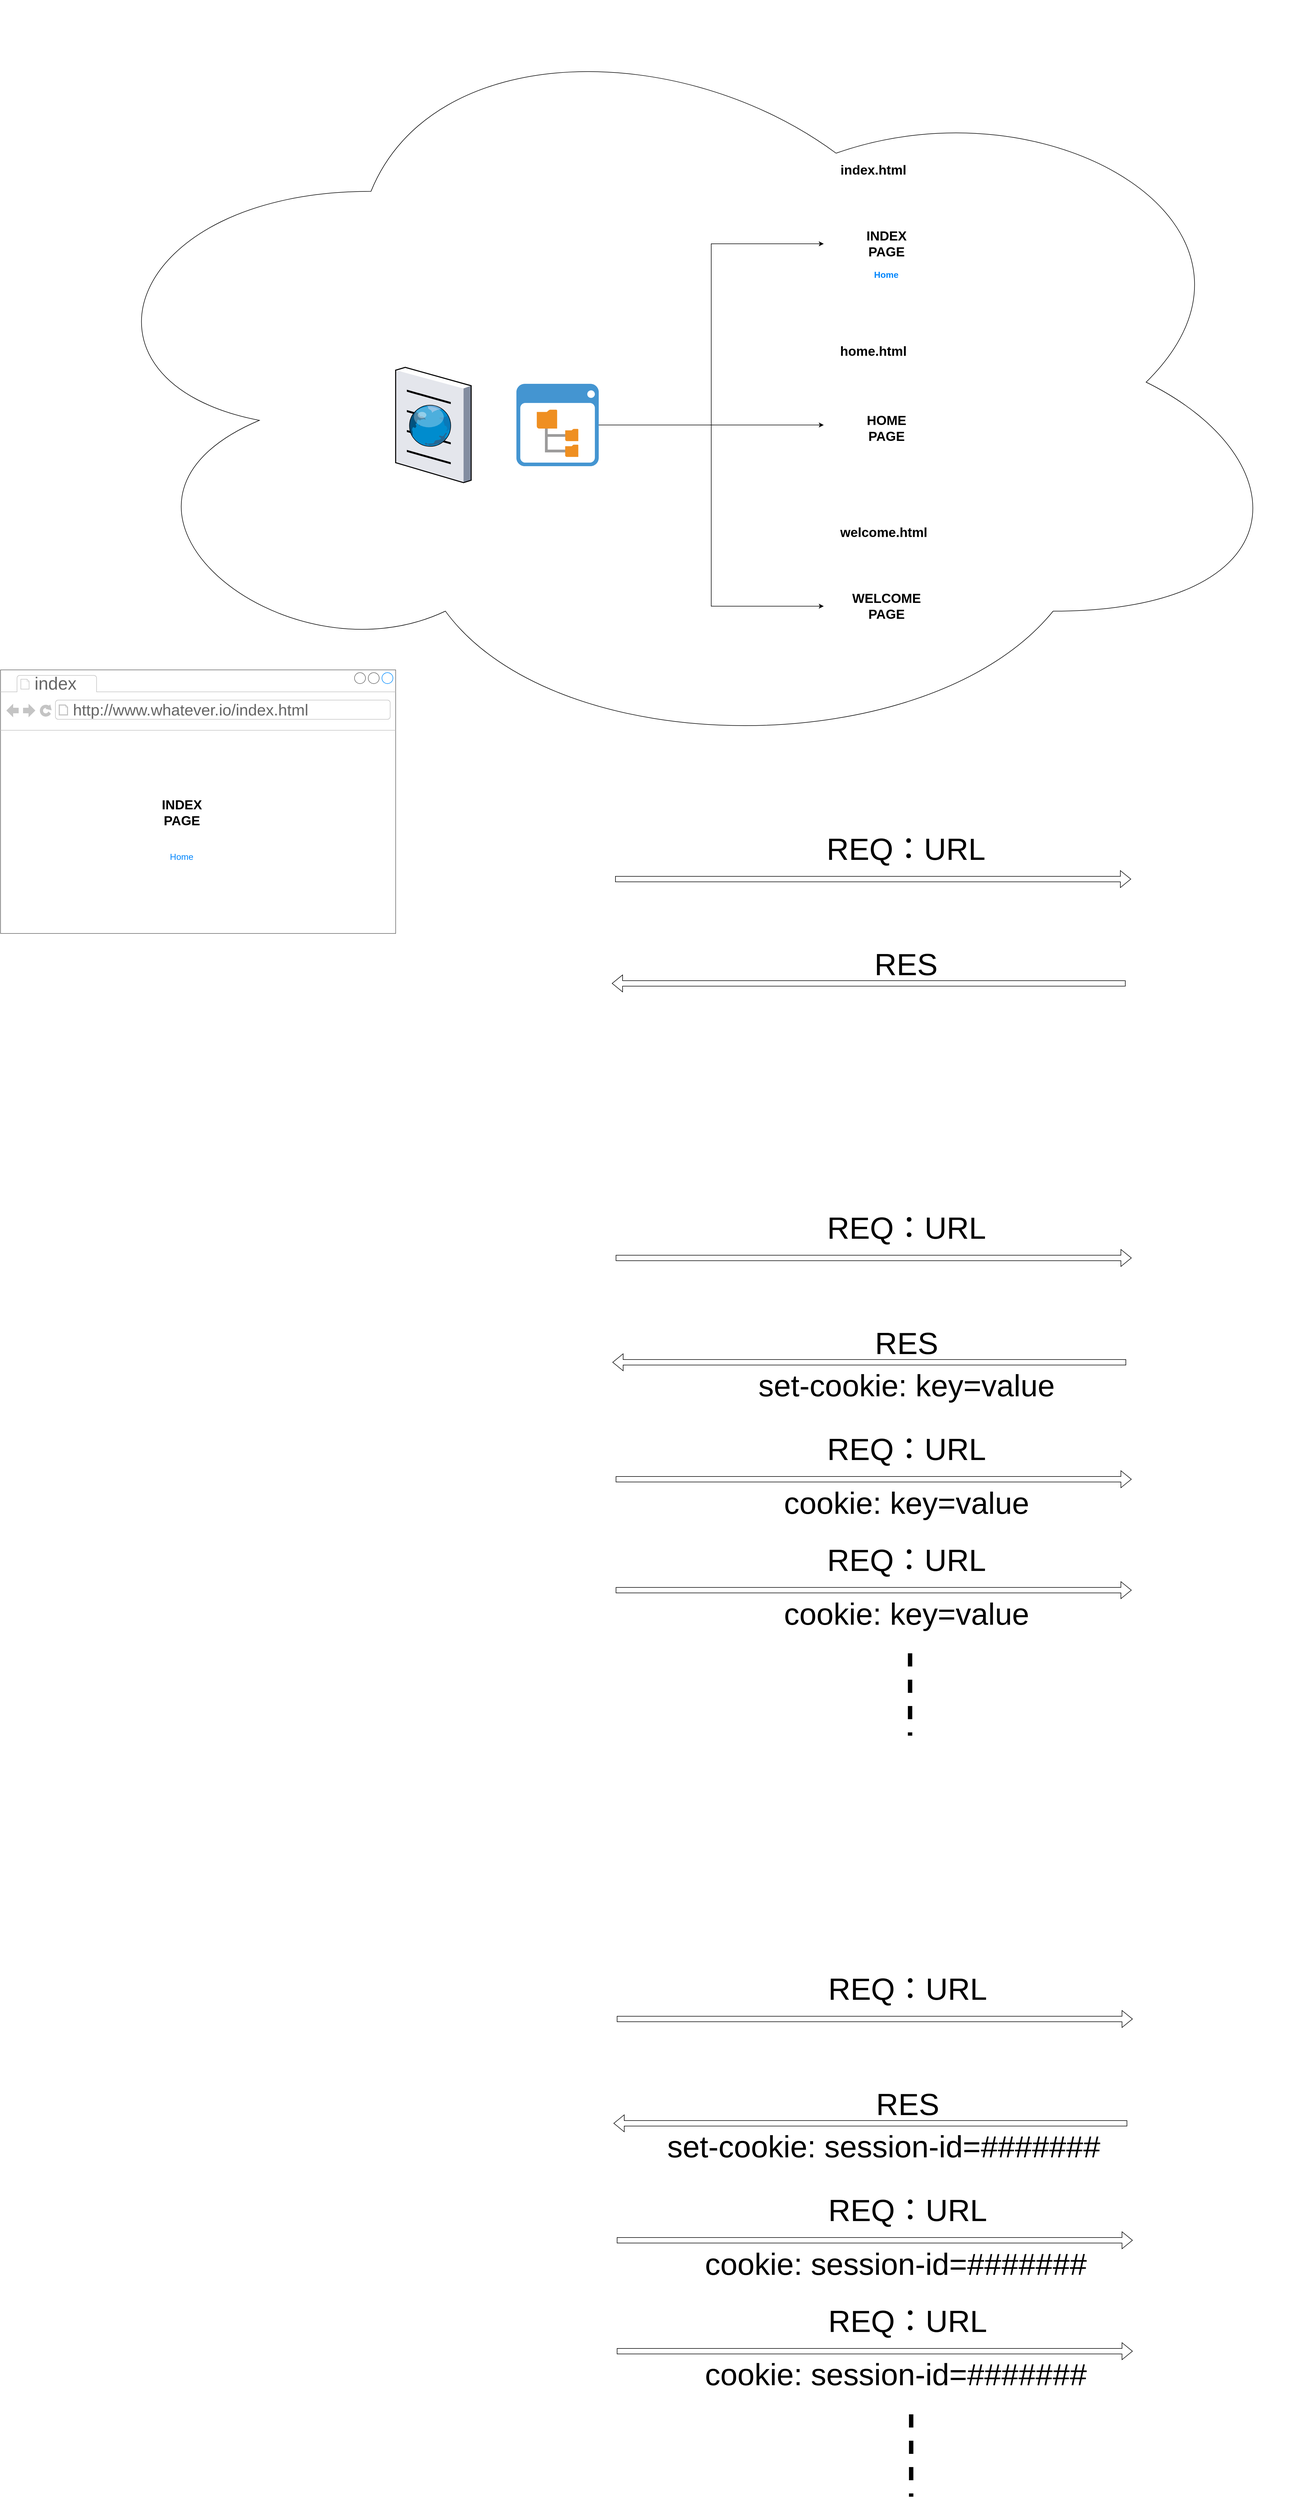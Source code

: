 <mxfile version="20.6.0" type="device"><diagram id="kgpKYQtTHZ0yAKxKKP6v" name="Page-1"><mxGraphModel dx="4740" dy="3767" grid="1" gridSize="10" guides="1" tooltips="1" connect="1" arrows="1" fold="1" page="1" pageScale="1" pageWidth="850" pageHeight="1100" math="0" shadow="0"><root><mxCell id="0"/><mxCell id="1" parent="0"/><mxCell id="F-d4L2TB6iXhJfGrFkb_-1" value="" style="strokeWidth=1;shadow=0;dashed=0;align=center;html=1;shape=mxgraph.mockup.containers.browserWindow;rSize=0;strokeColor=#666666;strokeColor2=#008cff;strokeColor3=#c4c4c4;mainText=,;recursiveResize=0;" parent="1" vertex="1"><mxGeometry x="40" y="149" width="720" height="480" as="geometry"/></mxCell><mxCell id="F-d4L2TB6iXhJfGrFkb_-2" value="&lt;font style=&quot;font-size: 32px;&quot;&gt;index&lt;/font&gt;" style="strokeWidth=1;shadow=0;dashed=0;align=center;html=1;shape=mxgraph.mockup.containers.anchor;fontSize=17;fontColor=#666666;align=left;" parent="F-d4L2TB6iXhJfGrFkb_-1" vertex="1"><mxGeometry x="60" y="12" width="110" height="26" as="geometry"/></mxCell><mxCell id="F-d4L2TB6iXhJfGrFkb_-3" value="http://www.whatever.io/index.html" style="strokeWidth=1;shadow=0;dashed=0;align=center;html=1;shape=mxgraph.mockup.containers.anchor;rSize=0;fontSize=29;fontColor=#666666;align=left;" parent="F-d4L2TB6iXhJfGrFkb_-1" vertex="1"><mxGeometry x="130" y="60" width="250" height="26" as="geometry"/></mxCell><mxCell id="F-d4L2TB6iXhJfGrFkb_-21" value="INDEX&lt;br&gt;PAGE" style="text;strokeColor=none;fillColor=none;html=1;fontSize=24;fontStyle=1;verticalAlign=middle;align=center;" parent="F-d4L2TB6iXhJfGrFkb_-1" vertex="1"><mxGeometry x="280" y="240" width="100" height="40" as="geometry"/></mxCell><mxCell id="F-d4L2TB6iXhJfGrFkb_-22" value="Home" style="html=1;shadow=0;dashed=0;shape=mxgraph.bootstrap.rrect;rSize=5;strokeColor=none;strokeWidth=1;fillColor=none;fontColor=#0085FC;whiteSpace=wrap;align=center;verticalAlign=middle;spacingLeft=0;fontStyle=0;fontSize=16;spacing=5;" parent="F-d4L2TB6iXhJfGrFkb_-1" vertex="1"><mxGeometry x="300" y="320" width="60" height="40" as="geometry"/></mxCell><mxCell id="F-d4L2TB6iXhJfGrFkb_-6" value="" style="ellipse;shape=cloud;whiteSpace=wrap;html=1;" parent="1" vertex="1"><mxGeometry x="150" y="-1070" width="2260" height="1390" as="geometry"/></mxCell><mxCell id="F-d4L2TB6iXhJfGrFkb_-4" value="" style="verticalLabelPosition=bottom;sketch=0;aspect=fixed;html=1;verticalAlign=top;strokeColor=none;align=center;outlineConnect=0;shape=mxgraph.citrix.browser;" parent="1" vertex="1"><mxGeometry x="760" y="-401.93" width="137.5" height="209.87" as="geometry"/></mxCell><mxCell id="F-d4L2TB6iXhJfGrFkb_-9" style="edgeStyle=orthogonalEdgeStyle;rounded=0;orthogonalLoop=1;jettySize=auto;html=1;entryX=0;entryY=0.5;entryDx=0;entryDy=0;" parent="1" source="F-d4L2TB6iXhJfGrFkb_-5" target="F-d4L2TB6iXhJfGrFkb_-8" edge="1"><mxGeometry relative="1" as="geometry"/></mxCell><mxCell id="F-d4L2TB6iXhJfGrFkb_-16" style="edgeStyle=orthogonalEdgeStyle;rounded=0;orthogonalLoop=1;jettySize=auto;html=1;" parent="1" source="F-d4L2TB6iXhJfGrFkb_-5" target="F-d4L2TB6iXhJfGrFkb_-13" edge="1"><mxGeometry relative="1" as="geometry"/></mxCell><mxCell id="F-d4L2TB6iXhJfGrFkb_-20" style="edgeStyle=orthogonalEdgeStyle;rounded=0;orthogonalLoop=1;jettySize=auto;html=1;entryX=0;entryY=0.5;entryDx=0;entryDy=0;" parent="1" source="F-d4L2TB6iXhJfGrFkb_-5" target="F-d4L2TB6iXhJfGrFkb_-17" edge="1"><mxGeometry relative="1" as="geometry"/></mxCell><mxCell id="F-d4L2TB6iXhJfGrFkb_-5" value="" style="shadow=0;dashed=0;html=1;strokeColor=none;fillColor=#4495D1;labelPosition=center;verticalLabelPosition=bottom;verticalAlign=top;align=center;outlineConnect=0;shape=mxgraph.veeam.2d.file_system_browser;" parent="1" vertex="1"><mxGeometry x="980" y="-372" width="150" height="150" as="geometry"/></mxCell><mxCell id="F-d4L2TB6iXhJfGrFkb_-8" value="" style="shape=image;html=1;verticalAlign=top;verticalLabelPosition=bottom;labelBackgroundColor=#ffffff;imageAspect=0;aspect=fixed;image=https://cdn2.iconfinder.com/data/icons/essential-web-1-1/50/file-blank-paper-page-document-128.png" parent="1" vertex="1"><mxGeometry x="1540" y="-741" width="228" height="228" as="geometry"/></mxCell><mxCell id="F-d4L2TB6iXhJfGrFkb_-11" value="index.html" style="text;strokeColor=none;fillColor=none;html=1;fontSize=24;fontStyle=1;verticalAlign=middle;align=center;" parent="1" vertex="1"><mxGeometry x="1580" y="-781" width="100" height="40" as="geometry"/></mxCell><mxCell id="F-d4L2TB6iXhJfGrFkb_-12" value="INDEX&lt;br&gt;PAGE" style="text;strokeColor=none;fillColor=none;html=1;fontSize=24;fontStyle=1;verticalAlign=middle;align=center;" parent="1" vertex="1"><mxGeometry x="1604" y="-647" width="100" height="40" as="geometry"/></mxCell><mxCell id="F-d4L2TB6iXhJfGrFkb_-13" value="" style="shape=image;html=1;verticalAlign=top;verticalLabelPosition=bottom;labelBackgroundColor=#ffffff;imageAspect=0;aspect=fixed;image=https://cdn2.iconfinder.com/data/icons/essential-web-1-1/50/file-blank-paper-page-document-128.png" parent="1" vertex="1"><mxGeometry x="1540" y="-411" width="228" height="228" as="geometry"/></mxCell><mxCell id="F-d4L2TB6iXhJfGrFkb_-14" value="home.html" style="text;strokeColor=none;fillColor=none;html=1;fontSize=24;fontStyle=1;verticalAlign=middle;align=center;" parent="1" vertex="1"><mxGeometry x="1580" y="-451" width="100" height="40" as="geometry"/></mxCell><mxCell id="F-d4L2TB6iXhJfGrFkb_-15" value="HOME&lt;br&gt;PAGE" style="text;strokeColor=none;fillColor=none;html=1;fontSize=24;fontStyle=1;verticalAlign=middle;align=center;" parent="1" vertex="1"><mxGeometry x="1604" y="-311" width="100" height="40" as="geometry"/></mxCell><mxCell id="F-d4L2TB6iXhJfGrFkb_-17" value="" style="shape=image;html=1;verticalAlign=top;verticalLabelPosition=bottom;labelBackgroundColor=#ffffff;imageAspect=0;aspect=fixed;image=https://cdn2.iconfinder.com/data/icons/essential-web-1-1/50/file-blank-paper-page-document-128.png" parent="1" vertex="1"><mxGeometry x="1540" y="-81" width="228" height="228" as="geometry"/></mxCell><mxCell id="F-d4L2TB6iXhJfGrFkb_-18" value="welcome.html" style="text;strokeColor=none;fillColor=none;html=1;fontSize=24;fontStyle=1;verticalAlign=middle;align=center;" parent="1" vertex="1"><mxGeometry x="1599" y="-121" width="100" height="40" as="geometry"/></mxCell><mxCell id="F-d4L2TB6iXhJfGrFkb_-19" value="WELCOME&lt;br&gt;PAGE" style="text;strokeColor=none;fillColor=none;html=1;fontSize=24;fontStyle=1;verticalAlign=middle;align=center;" parent="1" vertex="1"><mxGeometry x="1604" y="13" width="100" height="40" as="geometry"/></mxCell><mxCell id="F-d4L2TB6iXhJfGrFkb_-23" value="Home" style="html=1;shadow=0;dashed=0;shape=mxgraph.bootstrap.rrect;rSize=5;strokeColor=none;strokeWidth=1;fillColor=none;fontColor=#0085FC;whiteSpace=wrap;align=center;verticalAlign=middle;spacingLeft=0;fontStyle=1;fontSize=16;spacing=5;" parent="1" vertex="1"><mxGeometry x="1624" y="-591" width="60" height="40" as="geometry"/></mxCell><mxCell id="qzIdaZgompPsqjonfVbk-4" value="" style="shape=flexArrow;endArrow=classic;html=1;rounded=0;" edge="1" parent="1"><mxGeometry width="50" height="50" relative="1" as="geometry"><mxPoint x="1160" y="530" as="sourcePoint"/><mxPoint x="2100" y="530" as="targetPoint"/></mxGeometry></mxCell><mxCell id="qzIdaZgompPsqjonfVbk-5" value="REQ：URL" style="text;html=1;strokeColor=none;fillColor=none;align=center;verticalAlign=middle;whiteSpace=wrap;rounded=0;fontSize=56;" vertex="1" parent="1"><mxGeometry x="1410" y="460" width="560" height="30" as="geometry"/></mxCell><mxCell id="qzIdaZgompPsqjonfVbk-6" value="" style="shape=flexArrow;endArrow=classic;html=1;rounded=0;" edge="1" parent="1"><mxGeometry width="50" height="50" relative="1" as="geometry"><mxPoint x="2090" y="720" as="sourcePoint"/><mxPoint x="1154" y="720" as="targetPoint"/></mxGeometry></mxCell><mxCell id="qzIdaZgompPsqjonfVbk-7" value="RES" style="text;html=1;strokeColor=none;fillColor=none;align=center;verticalAlign=middle;whiteSpace=wrap;rounded=0;fontSize=56;" vertex="1" parent="1"><mxGeometry x="1410" y="670" width="560" height="30" as="geometry"/></mxCell><mxCell id="qzIdaZgompPsqjonfVbk-8" value="" style="shape=image;html=1;verticalAlign=top;verticalLabelPosition=bottom;labelBackgroundColor=#ffffff;imageAspect=0;aspect=fixed;image=https://cdn2.iconfinder.com/data/icons/essential-web-1-1/50/file-blank-paper-page-document-128.png" vertex="1" parent="1"><mxGeometry x="1800" y="629" width="80" height="80" as="geometry"/></mxCell><mxCell id="qzIdaZgompPsqjonfVbk-9" value="" style="shape=flexArrow;endArrow=classic;html=1;rounded=0;" edge="1" parent="1"><mxGeometry width="50" height="50" relative="1" as="geometry"><mxPoint x="1161" y="1220" as="sourcePoint"/><mxPoint x="2101" y="1220" as="targetPoint"/></mxGeometry></mxCell><mxCell id="qzIdaZgompPsqjonfVbk-10" value="REQ：URL" style="text;html=1;strokeColor=none;fillColor=none;align=center;verticalAlign=middle;whiteSpace=wrap;rounded=0;fontSize=56;" vertex="1" parent="1"><mxGeometry x="1411" y="1150" width="560" height="30" as="geometry"/></mxCell><mxCell id="qzIdaZgompPsqjonfVbk-11" value="" style="shape=flexArrow;endArrow=classic;html=1;rounded=0;" edge="1" parent="1"><mxGeometry width="50" height="50" relative="1" as="geometry"><mxPoint x="2091" y="1410" as="sourcePoint"/><mxPoint x="1155.0" y="1410" as="targetPoint"/></mxGeometry></mxCell><mxCell id="qzIdaZgompPsqjonfVbk-12" value="RES" style="text;html=1;strokeColor=none;fillColor=none;align=center;verticalAlign=middle;whiteSpace=wrap;rounded=0;fontSize=56;" vertex="1" parent="1"><mxGeometry x="1411" y="1360" width="560" height="30" as="geometry"/></mxCell><mxCell id="qzIdaZgompPsqjonfVbk-13" value="" style="shape=image;html=1;verticalAlign=top;verticalLabelPosition=bottom;labelBackgroundColor=#ffffff;imageAspect=0;aspect=fixed;image=https://cdn2.iconfinder.com/data/icons/essential-web-1-1/50/file-blank-paper-page-document-128.png" vertex="1" parent="1"><mxGeometry x="1801" y="1319" width="80" height="80" as="geometry"/></mxCell><mxCell id="qzIdaZgompPsqjonfVbk-14" value="set-cookie: key=value" style="text;html=1;strokeColor=none;fillColor=none;align=center;verticalAlign=middle;whiteSpace=wrap;rounded=0;fontSize=56;" vertex="1" parent="1"><mxGeometry x="1411" y="1437" width="560" height="30" as="geometry"/></mxCell><mxCell id="qzIdaZgompPsqjonfVbk-15" value="" style="shape=flexArrow;endArrow=classic;html=1;rounded=0;" edge="1" parent="1"><mxGeometry width="50" height="50" relative="1" as="geometry"><mxPoint x="1161" y="1623.0" as="sourcePoint"/><mxPoint x="2101" y="1623.0" as="targetPoint"/></mxGeometry></mxCell><mxCell id="qzIdaZgompPsqjonfVbk-16" value="REQ：URL" style="text;html=1;strokeColor=none;fillColor=none;align=center;verticalAlign=middle;whiteSpace=wrap;rounded=0;fontSize=56;" vertex="1" parent="1"><mxGeometry x="1411" y="1553" width="560" height="30" as="geometry"/></mxCell><mxCell id="qzIdaZgompPsqjonfVbk-17" value="cookie: key=value" style="text;html=1;strokeColor=none;fillColor=none;align=center;verticalAlign=middle;whiteSpace=wrap;rounded=0;fontSize=56;" vertex="1" parent="1"><mxGeometry x="1411" y="1651" width="560" height="30" as="geometry"/></mxCell><mxCell id="qzIdaZgompPsqjonfVbk-18" value="" style="shape=flexArrow;endArrow=classic;html=1;rounded=0;" edge="1" parent="1"><mxGeometry width="50" height="50" relative="1" as="geometry"><mxPoint x="1161" y="1825.0" as="sourcePoint"/><mxPoint x="2101" y="1825.0" as="targetPoint"/></mxGeometry></mxCell><mxCell id="qzIdaZgompPsqjonfVbk-19" value="REQ：URL" style="text;html=1;strokeColor=none;fillColor=none;align=center;verticalAlign=middle;whiteSpace=wrap;rounded=0;fontSize=56;" vertex="1" parent="1"><mxGeometry x="1411" y="1755" width="560" height="30" as="geometry"/></mxCell><mxCell id="qzIdaZgompPsqjonfVbk-20" value="cookie: key=value" style="text;html=1;strokeColor=none;fillColor=none;align=center;verticalAlign=middle;whiteSpace=wrap;rounded=0;fontSize=56;" vertex="1" parent="1"><mxGeometry x="1411" y="1853" width="560" height="30" as="geometry"/></mxCell><mxCell id="qzIdaZgompPsqjonfVbk-21" value="" style="endArrow=none;dashed=1;html=1;rounded=0;fontSize=56;endSize=6;startSize=6;strokeWidth=8;jumpSize=2;" edge="1" parent="1"><mxGeometry width="50" height="50" relative="1" as="geometry"><mxPoint x="1697.33" y="1940" as="sourcePoint"/><mxPoint x="1697.33" y="2090" as="targetPoint"/></mxGeometry></mxCell><mxCell id="qzIdaZgompPsqjonfVbk-22" value="" style="shape=flexArrow;endArrow=classic;html=1;rounded=0;" edge="1" parent="1"><mxGeometry width="50" height="50" relative="1" as="geometry"><mxPoint x="1163" y="2606" as="sourcePoint"/><mxPoint x="2103.0" y="2606" as="targetPoint"/></mxGeometry></mxCell><mxCell id="qzIdaZgompPsqjonfVbk-23" value="REQ：URL" style="text;html=1;strokeColor=none;fillColor=none;align=center;verticalAlign=middle;whiteSpace=wrap;rounded=0;fontSize=56;" vertex="1" parent="1"><mxGeometry x="1413" y="2536" width="560" height="30" as="geometry"/></mxCell><mxCell id="qzIdaZgompPsqjonfVbk-24" value="" style="shape=flexArrow;endArrow=classic;html=1;rounded=0;" edge="1" parent="1"><mxGeometry width="50" height="50" relative="1" as="geometry"><mxPoint x="2093.0" y="2796" as="sourcePoint"/><mxPoint x="1157" y="2796" as="targetPoint"/></mxGeometry></mxCell><mxCell id="qzIdaZgompPsqjonfVbk-25" value="RES" style="text;html=1;strokeColor=none;fillColor=none;align=center;verticalAlign=middle;whiteSpace=wrap;rounded=0;fontSize=56;" vertex="1" parent="1"><mxGeometry x="1413" y="2746" width="560" height="30" as="geometry"/></mxCell><mxCell id="qzIdaZgompPsqjonfVbk-26" value="" style="shape=image;html=1;verticalAlign=top;verticalLabelPosition=bottom;labelBackgroundColor=#ffffff;imageAspect=0;aspect=fixed;image=https://cdn2.iconfinder.com/data/icons/essential-web-1-1/50/file-blank-paper-page-document-128.png" vertex="1" parent="1"><mxGeometry x="1803" y="2705" width="80" height="80" as="geometry"/></mxCell><mxCell id="qzIdaZgompPsqjonfVbk-27" value="set-cookie: session-id=#######" style="text;html=1;strokeColor=none;fillColor=none;align=center;verticalAlign=middle;whiteSpace=wrap;rounded=0;fontSize=56;" vertex="1" parent="1"><mxGeometry x="1195.5" y="2823" width="907" height="30" as="geometry"/></mxCell><mxCell id="qzIdaZgompPsqjonfVbk-28" value="" style="shape=flexArrow;endArrow=classic;html=1;rounded=0;" edge="1" parent="1"><mxGeometry width="50" height="50" relative="1" as="geometry"><mxPoint x="1163" y="3009" as="sourcePoint"/><mxPoint x="2103.0" y="3009" as="targetPoint"/></mxGeometry></mxCell><mxCell id="qzIdaZgompPsqjonfVbk-29" value="REQ：URL" style="text;html=1;strokeColor=none;fillColor=none;align=center;verticalAlign=middle;whiteSpace=wrap;rounded=0;fontSize=56;" vertex="1" parent="1"><mxGeometry x="1413" y="2939" width="560" height="30" as="geometry"/></mxCell><mxCell id="qzIdaZgompPsqjonfVbk-30" value="cookie: session-id=#######" style="text;html=1;strokeColor=none;fillColor=none;align=center;verticalAlign=middle;whiteSpace=wrap;rounded=0;fontSize=56;" vertex="1" parent="1"><mxGeometry x="1270" y="3037" width="803" height="30" as="geometry"/></mxCell><mxCell id="qzIdaZgompPsqjonfVbk-31" value="" style="shape=flexArrow;endArrow=classic;html=1;rounded=0;" edge="1" parent="1"><mxGeometry width="50" height="50" relative="1" as="geometry"><mxPoint x="1163" y="3211.0" as="sourcePoint"/><mxPoint x="2103.0" y="3211.0" as="targetPoint"/></mxGeometry></mxCell><mxCell id="qzIdaZgompPsqjonfVbk-32" value="REQ：URL" style="text;html=1;strokeColor=none;fillColor=none;align=center;verticalAlign=middle;whiteSpace=wrap;rounded=0;fontSize=56;" vertex="1" parent="1"><mxGeometry x="1413" y="3141" width="560" height="30" as="geometry"/></mxCell><mxCell id="qzIdaZgompPsqjonfVbk-34" value="" style="endArrow=none;dashed=1;html=1;rounded=0;fontSize=56;endSize=6;startSize=6;strokeWidth=8;jumpSize=2;" edge="1" parent="1"><mxGeometry width="50" height="50" relative="1" as="geometry"><mxPoint x="1699.33" y="3326" as="sourcePoint"/><mxPoint x="1699.33" y="3476" as="targetPoint"/></mxGeometry></mxCell><mxCell id="qzIdaZgompPsqjonfVbk-35" value="cookie: session-id=#######" style="text;html=1;strokeColor=none;fillColor=none;align=center;verticalAlign=middle;whiteSpace=wrap;rounded=0;fontSize=56;" vertex="1" parent="1"><mxGeometry x="1270" y="3238" width="803" height="30" as="geometry"/></mxCell></root></mxGraphModel></diagram></mxfile>